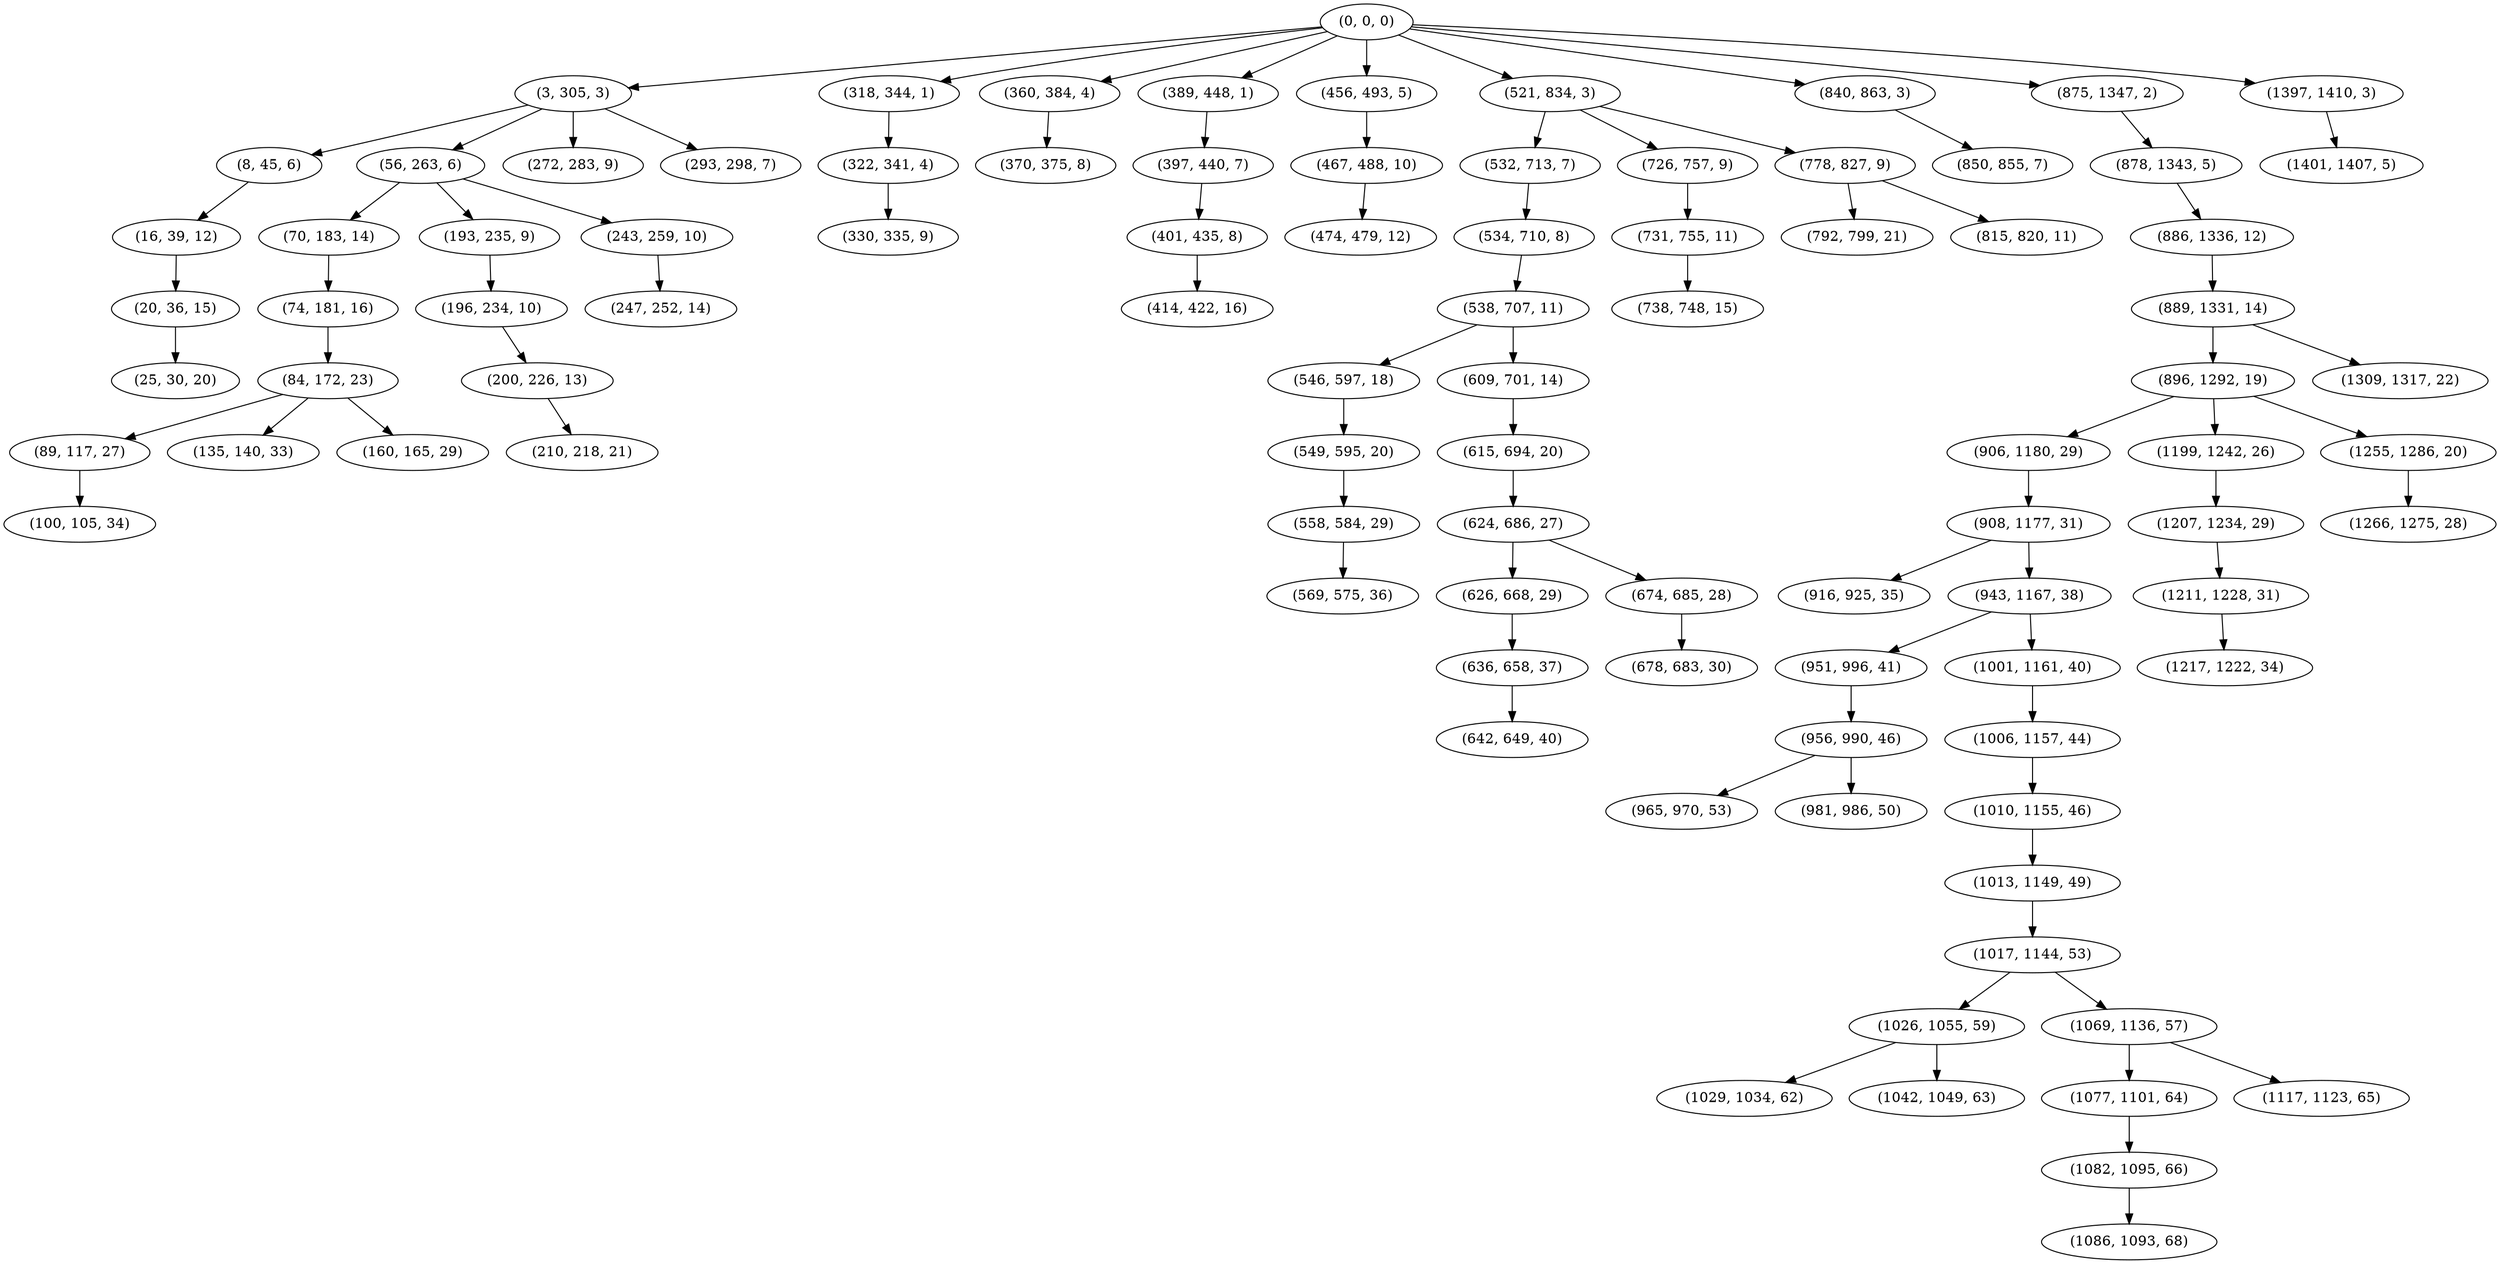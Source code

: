 digraph tree {
    "(0, 0, 0)";
    "(3, 305, 3)";
    "(8, 45, 6)";
    "(16, 39, 12)";
    "(20, 36, 15)";
    "(25, 30, 20)";
    "(56, 263, 6)";
    "(70, 183, 14)";
    "(74, 181, 16)";
    "(84, 172, 23)";
    "(89, 117, 27)";
    "(100, 105, 34)";
    "(135, 140, 33)";
    "(160, 165, 29)";
    "(193, 235, 9)";
    "(196, 234, 10)";
    "(200, 226, 13)";
    "(210, 218, 21)";
    "(243, 259, 10)";
    "(247, 252, 14)";
    "(272, 283, 9)";
    "(293, 298, 7)";
    "(318, 344, 1)";
    "(322, 341, 4)";
    "(330, 335, 9)";
    "(360, 384, 4)";
    "(370, 375, 8)";
    "(389, 448, 1)";
    "(397, 440, 7)";
    "(401, 435, 8)";
    "(414, 422, 16)";
    "(456, 493, 5)";
    "(467, 488, 10)";
    "(474, 479, 12)";
    "(521, 834, 3)";
    "(532, 713, 7)";
    "(534, 710, 8)";
    "(538, 707, 11)";
    "(546, 597, 18)";
    "(549, 595, 20)";
    "(558, 584, 29)";
    "(569, 575, 36)";
    "(609, 701, 14)";
    "(615, 694, 20)";
    "(624, 686, 27)";
    "(626, 668, 29)";
    "(636, 658, 37)";
    "(642, 649, 40)";
    "(674, 685, 28)";
    "(678, 683, 30)";
    "(726, 757, 9)";
    "(731, 755, 11)";
    "(738, 748, 15)";
    "(778, 827, 9)";
    "(792, 799, 21)";
    "(815, 820, 11)";
    "(840, 863, 3)";
    "(850, 855, 7)";
    "(875, 1347, 2)";
    "(878, 1343, 5)";
    "(886, 1336, 12)";
    "(889, 1331, 14)";
    "(896, 1292, 19)";
    "(906, 1180, 29)";
    "(908, 1177, 31)";
    "(916, 925, 35)";
    "(943, 1167, 38)";
    "(951, 996, 41)";
    "(956, 990, 46)";
    "(965, 970, 53)";
    "(981, 986, 50)";
    "(1001, 1161, 40)";
    "(1006, 1157, 44)";
    "(1010, 1155, 46)";
    "(1013, 1149, 49)";
    "(1017, 1144, 53)";
    "(1026, 1055, 59)";
    "(1029, 1034, 62)";
    "(1042, 1049, 63)";
    "(1069, 1136, 57)";
    "(1077, 1101, 64)";
    "(1082, 1095, 66)";
    "(1086, 1093, 68)";
    "(1117, 1123, 65)";
    "(1199, 1242, 26)";
    "(1207, 1234, 29)";
    "(1211, 1228, 31)";
    "(1217, 1222, 34)";
    "(1255, 1286, 20)";
    "(1266, 1275, 28)";
    "(1309, 1317, 22)";
    "(1397, 1410, 3)";
    "(1401, 1407, 5)";
    "(0, 0, 0)" -> "(3, 305, 3)";
    "(0, 0, 0)" -> "(318, 344, 1)";
    "(0, 0, 0)" -> "(360, 384, 4)";
    "(0, 0, 0)" -> "(389, 448, 1)";
    "(0, 0, 0)" -> "(456, 493, 5)";
    "(0, 0, 0)" -> "(521, 834, 3)";
    "(0, 0, 0)" -> "(840, 863, 3)";
    "(0, 0, 0)" -> "(875, 1347, 2)";
    "(0, 0, 0)" -> "(1397, 1410, 3)";
    "(3, 305, 3)" -> "(8, 45, 6)";
    "(3, 305, 3)" -> "(56, 263, 6)";
    "(3, 305, 3)" -> "(272, 283, 9)";
    "(3, 305, 3)" -> "(293, 298, 7)";
    "(8, 45, 6)" -> "(16, 39, 12)";
    "(16, 39, 12)" -> "(20, 36, 15)";
    "(20, 36, 15)" -> "(25, 30, 20)";
    "(56, 263, 6)" -> "(70, 183, 14)";
    "(56, 263, 6)" -> "(193, 235, 9)";
    "(56, 263, 6)" -> "(243, 259, 10)";
    "(70, 183, 14)" -> "(74, 181, 16)";
    "(74, 181, 16)" -> "(84, 172, 23)";
    "(84, 172, 23)" -> "(89, 117, 27)";
    "(84, 172, 23)" -> "(135, 140, 33)";
    "(84, 172, 23)" -> "(160, 165, 29)";
    "(89, 117, 27)" -> "(100, 105, 34)";
    "(193, 235, 9)" -> "(196, 234, 10)";
    "(196, 234, 10)" -> "(200, 226, 13)";
    "(200, 226, 13)" -> "(210, 218, 21)";
    "(243, 259, 10)" -> "(247, 252, 14)";
    "(318, 344, 1)" -> "(322, 341, 4)";
    "(322, 341, 4)" -> "(330, 335, 9)";
    "(360, 384, 4)" -> "(370, 375, 8)";
    "(389, 448, 1)" -> "(397, 440, 7)";
    "(397, 440, 7)" -> "(401, 435, 8)";
    "(401, 435, 8)" -> "(414, 422, 16)";
    "(456, 493, 5)" -> "(467, 488, 10)";
    "(467, 488, 10)" -> "(474, 479, 12)";
    "(521, 834, 3)" -> "(532, 713, 7)";
    "(521, 834, 3)" -> "(726, 757, 9)";
    "(521, 834, 3)" -> "(778, 827, 9)";
    "(532, 713, 7)" -> "(534, 710, 8)";
    "(534, 710, 8)" -> "(538, 707, 11)";
    "(538, 707, 11)" -> "(546, 597, 18)";
    "(538, 707, 11)" -> "(609, 701, 14)";
    "(546, 597, 18)" -> "(549, 595, 20)";
    "(549, 595, 20)" -> "(558, 584, 29)";
    "(558, 584, 29)" -> "(569, 575, 36)";
    "(609, 701, 14)" -> "(615, 694, 20)";
    "(615, 694, 20)" -> "(624, 686, 27)";
    "(624, 686, 27)" -> "(626, 668, 29)";
    "(624, 686, 27)" -> "(674, 685, 28)";
    "(626, 668, 29)" -> "(636, 658, 37)";
    "(636, 658, 37)" -> "(642, 649, 40)";
    "(674, 685, 28)" -> "(678, 683, 30)";
    "(726, 757, 9)" -> "(731, 755, 11)";
    "(731, 755, 11)" -> "(738, 748, 15)";
    "(778, 827, 9)" -> "(792, 799, 21)";
    "(778, 827, 9)" -> "(815, 820, 11)";
    "(840, 863, 3)" -> "(850, 855, 7)";
    "(875, 1347, 2)" -> "(878, 1343, 5)";
    "(878, 1343, 5)" -> "(886, 1336, 12)";
    "(886, 1336, 12)" -> "(889, 1331, 14)";
    "(889, 1331, 14)" -> "(896, 1292, 19)";
    "(889, 1331, 14)" -> "(1309, 1317, 22)";
    "(896, 1292, 19)" -> "(906, 1180, 29)";
    "(896, 1292, 19)" -> "(1199, 1242, 26)";
    "(896, 1292, 19)" -> "(1255, 1286, 20)";
    "(906, 1180, 29)" -> "(908, 1177, 31)";
    "(908, 1177, 31)" -> "(916, 925, 35)";
    "(908, 1177, 31)" -> "(943, 1167, 38)";
    "(943, 1167, 38)" -> "(951, 996, 41)";
    "(943, 1167, 38)" -> "(1001, 1161, 40)";
    "(951, 996, 41)" -> "(956, 990, 46)";
    "(956, 990, 46)" -> "(965, 970, 53)";
    "(956, 990, 46)" -> "(981, 986, 50)";
    "(1001, 1161, 40)" -> "(1006, 1157, 44)";
    "(1006, 1157, 44)" -> "(1010, 1155, 46)";
    "(1010, 1155, 46)" -> "(1013, 1149, 49)";
    "(1013, 1149, 49)" -> "(1017, 1144, 53)";
    "(1017, 1144, 53)" -> "(1026, 1055, 59)";
    "(1017, 1144, 53)" -> "(1069, 1136, 57)";
    "(1026, 1055, 59)" -> "(1029, 1034, 62)";
    "(1026, 1055, 59)" -> "(1042, 1049, 63)";
    "(1069, 1136, 57)" -> "(1077, 1101, 64)";
    "(1069, 1136, 57)" -> "(1117, 1123, 65)";
    "(1077, 1101, 64)" -> "(1082, 1095, 66)";
    "(1082, 1095, 66)" -> "(1086, 1093, 68)";
    "(1199, 1242, 26)" -> "(1207, 1234, 29)";
    "(1207, 1234, 29)" -> "(1211, 1228, 31)";
    "(1211, 1228, 31)" -> "(1217, 1222, 34)";
    "(1255, 1286, 20)" -> "(1266, 1275, 28)";
    "(1397, 1410, 3)" -> "(1401, 1407, 5)";
}
